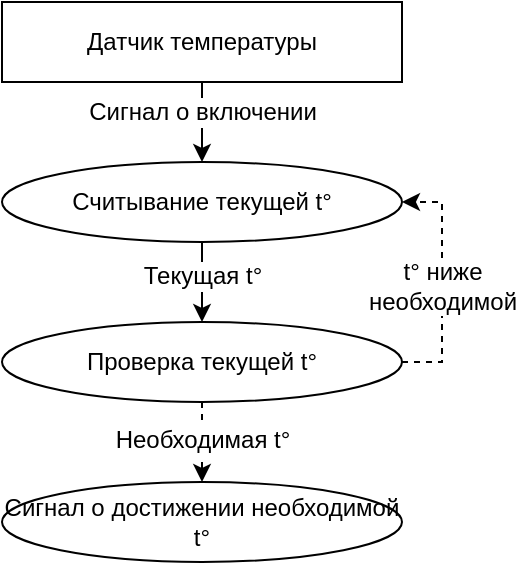 <mxfile version="10.7.7" type="device"><diagram id="FGXmOQ3N-jvQr94TTvi_" name="Page-1"><mxGraphModel dx="558" dy="298" grid="1" gridSize="10" guides="1" tooltips="1" connect="1" arrows="1" fold="1" page="1" pageScale="1" pageWidth="827" pageHeight="1169" math="0" shadow="0"><root><mxCell id="0"/><mxCell id="1" parent="0"/><mxCell id="r3MzMUXQhrSDyJ7vHPeb-7" style="edgeStyle=orthogonalEdgeStyle;rounded=0;orthogonalLoop=1;jettySize=auto;html=1;exitX=0.5;exitY=1;exitDx=0;exitDy=0;entryX=0.5;entryY=0;entryDx=0;entryDy=0;" edge="1" parent="1" source="r3MzMUXQhrSDyJ7vHPeb-2" target="r3MzMUXQhrSDyJ7vHPeb-4"><mxGeometry relative="1" as="geometry"><mxPoint x="139.81" y="120.238" as="targetPoint"/></mxGeometry></mxCell><mxCell id="r3MzMUXQhrSDyJ7vHPeb-8" value="&lt;div&gt;Сигнал о включении&lt;/div&gt;" style="text;html=1;resizable=0;points=[];align=center;verticalAlign=middle;labelBackgroundColor=#ffffff;" vertex="1" connectable="0" parent="r3MzMUXQhrSDyJ7vHPeb-7"><mxGeometry x="-0.238" relative="1" as="geometry"><mxPoint as="offset"/></mxGeometry></mxCell><mxCell id="r3MzMUXQhrSDyJ7vHPeb-2" value="Датчик температуры" style="rounded=0;whiteSpace=wrap;html=1;" vertex="1" parent="1"><mxGeometry x="40" y="40" width="200" height="40" as="geometry"/></mxCell><mxCell id="r3MzMUXQhrSDyJ7vHPeb-9" style="edgeStyle=orthogonalEdgeStyle;rounded=0;orthogonalLoop=1;jettySize=auto;html=1;entryX=0.5;entryY=0;entryDx=0;entryDy=0;" edge="1" parent="1" source="r3MzMUXQhrSDyJ7vHPeb-4" target="r3MzMUXQhrSDyJ7vHPeb-5"><mxGeometry relative="1" as="geometry"><Array as="points"><mxPoint x="140" y="170"/><mxPoint x="140" y="170"/></Array></mxGeometry></mxCell><mxCell id="r3MzMUXQhrSDyJ7vHPeb-10" value="Текущая t&lt;span&gt;&lt;span&gt;°&lt;/span&gt;&lt;/span&gt;" style="text;html=1;resizable=0;points=[];align=center;verticalAlign=middle;labelBackgroundColor=#ffffff;" vertex="1" connectable="0" parent="r3MzMUXQhrSDyJ7vHPeb-9"><mxGeometry x="-0.185" relative="1" as="geometry"><mxPoint as="offset"/></mxGeometry></mxCell><mxCell id="r3MzMUXQhrSDyJ7vHPeb-4" value="Считывание текущей t&lt;span&gt;&lt;span&gt;°&lt;/span&gt;&lt;/span&gt;" style="ellipse;whiteSpace=wrap;html=1;" vertex="1" parent="1"><mxGeometry x="40" y="120" width="200" height="40" as="geometry"/></mxCell><mxCell id="r3MzMUXQhrSDyJ7vHPeb-12" style="edgeStyle=orthogonalEdgeStyle;rounded=0;orthogonalLoop=1;jettySize=auto;html=1;entryX=0.5;entryY=0;entryDx=0;entryDy=0;dashed=1;" edge="1" parent="1" source="r3MzMUXQhrSDyJ7vHPeb-5" target="r3MzMUXQhrSDyJ7vHPeb-11"><mxGeometry relative="1" as="geometry"/></mxCell><mxCell id="r3MzMUXQhrSDyJ7vHPeb-13" value="Необходимая t&lt;span&gt;&lt;span&gt;°&lt;/span&gt;&lt;/span&gt;" style="text;html=1;resizable=0;points=[];align=center;verticalAlign=middle;labelBackgroundColor=#ffffff;" vertex="1" connectable="0" parent="r3MzMUXQhrSDyJ7vHPeb-12"><mxGeometry x="-0.083" relative="1" as="geometry"><mxPoint as="offset"/></mxGeometry></mxCell><mxCell id="r3MzMUXQhrSDyJ7vHPeb-14" style="edgeStyle=orthogonalEdgeStyle;rounded=0;orthogonalLoop=1;jettySize=auto;html=1;exitX=1;exitY=0.5;exitDx=0;exitDy=0;entryX=1;entryY=0.5;entryDx=0;entryDy=0;dashed=1;" edge="1" parent="1" source="r3MzMUXQhrSDyJ7vHPeb-5" target="r3MzMUXQhrSDyJ7vHPeb-4"><mxGeometry relative="1" as="geometry"/></mxCell><mxCell id="r3MzMUXQhrSDyJ7vHPeb-15" value="t&lt;span&gt;&lt;span&gt;° ниже&lt;br&gt;необходимой&lt;br&gt;&lt;/span&gt;&lt;/span&gt;" style="text;html=1;resizable=0;points=[];align=center;verticalAlign=middle;labelBackgroundColor=#ffffff;" vertex="1" connectable="0" parent="r3MzMUXQhrSDyJ7vHPeb-14"><mxGeometry x="-0.035" relative="1" as="geometry"><mxPoint as="offset"/></mxGeometry></mxCell><mxCell id="r3MzMUXQhrSDyJ7vHPeb-5" value="Проверка текущей t&lt;span&gt;&lt;span&gt;°&lt;/span&gt;&lt;/span&gt;" style="ellipse;whiteSpace=wrap;html=1;" vertex="1" parent="1"><mxGeometry x="40" y="200" width="200" height="40" as="geometry"/></mxCell><mxCell id="r3MzMUXQhrSDyJ7vHPeb-11" value="Сигнал о достижении необходимой t&lt;span&gt;&lt;span&gt;°&lt;/span&gt;&lt;/span&gt;" style="ellipse;whiteSpace=wrap;html=1;" vertex="1" parent="1"><mxGeometry x="40" y="280" width="200" height="40" as="geometry"/></mxCell></root></mxGraphModel></diagram></mxfile>
